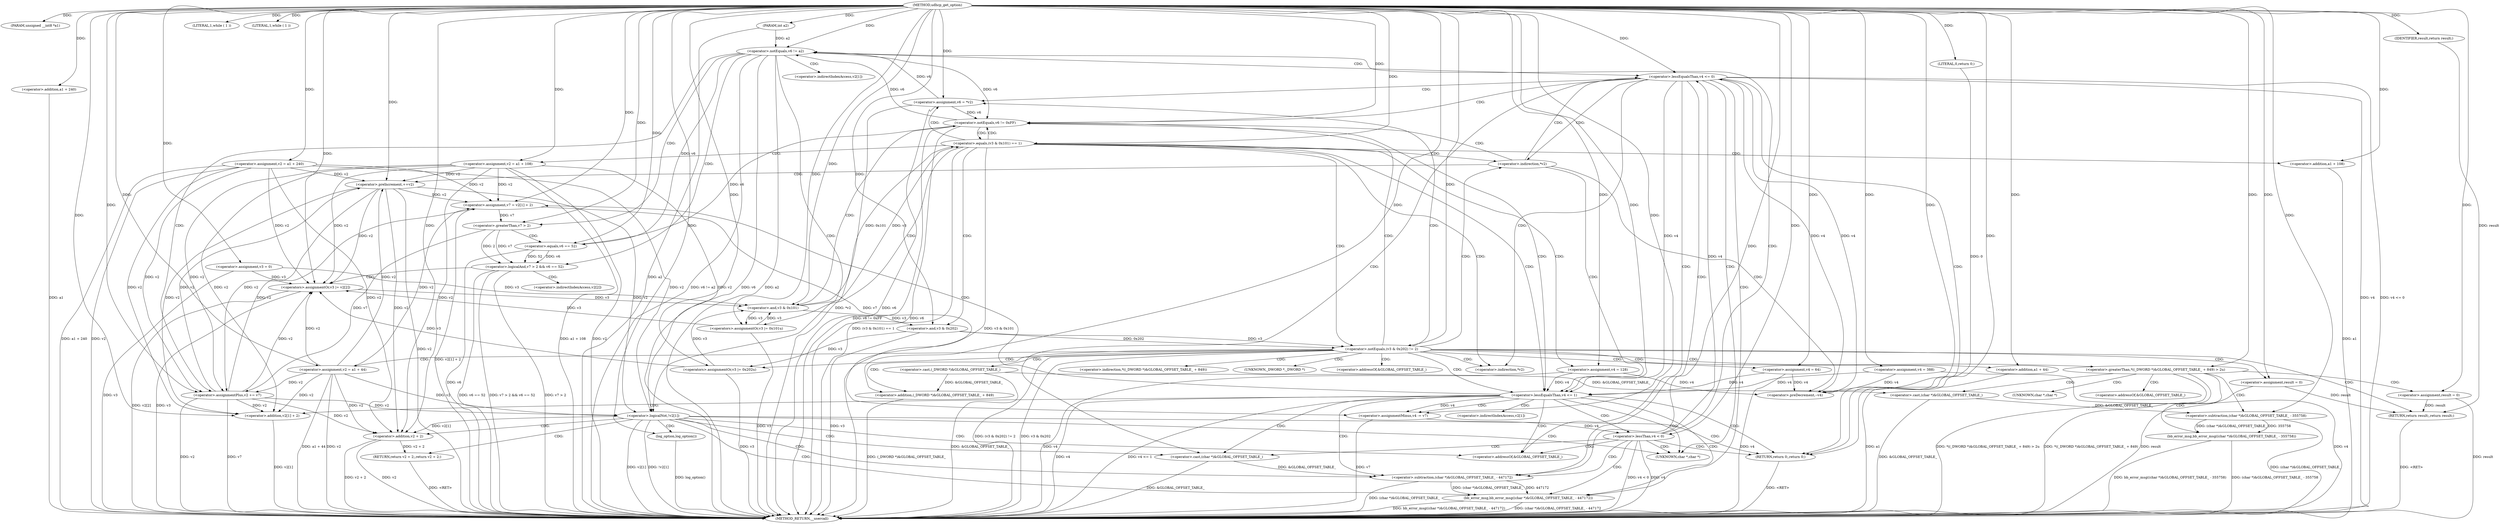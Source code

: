 digraph udhcp_get_option {  
"1000107" [label = "(METHOD,udhcp_get_option)" ]
"1000284" [label = "(METHOD_RETURN,__usercall)" ]
"1000108" [label = "(PARAM,unsigned __int8 *a1)" ]
"1000109" [label = "(PARAM,int a2)" ]
"1000117" [label = "(<operator>.assignment,v2 = a1 + 240)" ]
"1000119" [label = "(<operator>.addition,a1 + 240)" ]
"1000122" [label = "(<operator>.assignment,v3 = 0)" ]
"1000125" [label = "(<operator>.assignment,v4 = 388)" ]
"1000129" [label = "(LITERAL,1,while ( 1 ))" ]
"1000132" [label = "(LITERAL,1,while ( 1 ))" ]
"1000134" [label = "(<operator>.assignment,v6 = *v2)" ]
"1000142" [label = "(<operator>.preDecrement,--v4)" ]
"1000144" [label = "(<operator>.preIncrement,++v2)" ]
"1000148" [label = "(<operator>.lessEqualsThan,v4 <= 0)" ]
"1000153" [label = "(<operator>.notEquals,v6 != 0xFF)" ]
"1000158" [label = "(<operator>.equals,(v3 & 0x101) == 1)" ]
"1000159" [label = "(<operator>.and,v3 & 0x101)" ]
"1000164" [label = "(<operators>.assignmentOr,v3 |= 0x101u)" ]
"1000167" [label = "(<operator>.assignment,v2 = a1 + 108)" ]
"1000169" [label = "(<operator>.addition,a1 + 108)" ]
"1000172" [label = "(<operator>.assignment,v4 = 128)" ]
"1000178" [label = "(<operator>.notEquals,(v3 & 0x202) != 2)" ]
"1000179" [label = "(<operator>.and,v3 & 0x202)" ]
"1000184" [label = "(<operator>.assignment,result = 0)" ]
"1000188" [label = "(<operator>.greaterThan,*((_DWORD *)&GLOBAL_OFFSET_TABLE_ + 849) > 2u)" ]
"1000190" [label = "(<operator>.addition,(_DWORD *)&GLOBAL_OFFSET_TABLE_ + 849)" ]
"1000191" [label = "(<operator>.cast,(_DWORD *)&GLOBAL_OFFSET_TABLE_)" ]
"1000198" [label = "(bb_error_msg,bb_error_msg((char *)&GLOBAL_OFFSET_TABLE_ - 355758))" ]
"1000199" [label = "(<operator>.subtraction,(char *)&GLOBAL_OFFSET_TABLE_ - 355758)" ]
"1000200" [label = "(<operator>.cast,(char *)&GLOBAL_OFFSET_TABLE_)" ]
"1000205" [label = "(<operator>.assignment,result = 0)" ]
"1000208" [label = "(RETURN,return result;,return result;)" ]
"1000209" [label = "(IDENTIFIER,result,return result;)" ]
"1000210" [label = "(<operators>.assignmentOr,v3 |= 0x202u)" ]
"1000213" [label = "(<operator>.assignment,v2 = a1 + 44)" ]
"1000215" [label = "(<operator>.addition,a1 + 44)" ]
"1000218" [label = "(<operator>.assignment,v4 = 64)" ]
"1000222" [label = "(<operator>.lessEqualsThan,v4 <= 1)" ]
"1000226" [label = "(<operator>.assignment,v7 = v2[1] + 2)" ]
"1000228" [label = "(<operator>.addition,v2[1] + 2)" ]
"1000233" [label = "(<operator>.assignmentMinus,v4 -= v7)" ]
"1000237" [label = "(<operator>.lessThan,v4 < 0)" ]
"1000242" [label = "(<operator>.notEquals,v6 != a2)" ]
"1000247" [label = "(<operator>.logicalAnd,v7 > 2 && v6 == 52)" ]
"1000248" [label = "(<operator>.greaterThan,v7 > 2)" ]
"1000251" [label = "(<operator>.equals,v6 == 52)" ]
"1000254" [label = "(<operators>.assignmentOr,v3 |= v2[2])" ]
"1000259" [label = "(<operator>.assignmentPlus,v2 += v7)" ]
"1000264" [label = "(<operator>.logicalNot,!v2[1])" ]
"1000270" [label = "(bb_error_msg,bb_error_msg((char *)&GLOBAL_OFFSET_TABLE_ - 447172))" ]
"1000271" [label = "(<operator>.subtraction,(char *)&GLOBAL_OFFSET_TABLE_ - 447172)" ]
"1000272" [label = "(<operator>.cast,(char *)&GLOBAL_OFFSET_TABLE_)" ]
"1000277" [label = "(RETURN,return 0;,return 0;)" ]
"1000278" [label = "(LITERAL,0,return 0;)" ]
"1000279" [label = "(log_option,log_option())" ]
"1000280" [label = "(RETURN,return v2 + 2;,return v2 + 2;)" ]
"1000281" [label = "(<operator>.addition,v2 + 2)" ]
"1000136" [label = "(<operator>.indirection,*v2)" ]
"1000139" [label = "(<operator>.indirection,*v2)" ]
"1000189" [label = "(<operator>.indirection,*((_DWORD *)&GLOBAL_OFFSET_TABLE_ + 849))" ]
"1000192" [label = "(UNKNOWN,_DWORD *,_DWORD *)" ]
"1000193" [label = "(<operator>.addressOf,&GLOBAL_OFFSET_TABLE_)" ]
"1000201" [label = "(UNKNOWN,char *,char *)" ]
"1000202" [label = "(<operator>.addressOf,&GLOBAL_OFFSET_TABLE_)" ]
"1000229" [label = "(<operator>.indirectIndexAccess,v2[1])" ]
"1000256" [label = "(<operator>.indirectIndexAccess,v2[2])" ]
"1000265" [label = "(<operator>.indirectIndexAccess,v2[1])" ]
"1000273" [label = "(UNKNOWN,char *,char *)" ]
"1000274" [label = "(<operator>.addressOf,&GLOBAL_OFFSET_TABLE_)" ]
  "1000280" -> "1000284"  [ label = "DDG: <RET>"] 
  "1000228" -> "1000284"  [ label = "DDG: v2[1]"] 
  "1000198" -> "1000284"  [ label = "DDG: bb_error_msg((char *)&GLOBAL_OFFSET_TABLE_ - 355758)"] 
  "1000188" -> "1000284"  [ label = "DDG: *((_DWORD *)&GLOBAL_OFFSET_TABLE_ + 849) > 2u"] 
  "1000205" -> "1000284"  [ label = "DDG: result"] 
  "1000226" -> "1000284"  [ label = "DDG: v2[1] + 2"] 
  "1000247" -> "1000284"  [ label = "DDG: v6 == 52"] 
  "1000259" -> "1000284"  [ label = "DDG: v2"] 
  "1000134" -> "1000284"  [ label = "DDG: *v2"] 
  "1000242" -> "1000284"  [ label = "DDG: v6"] 
  "1000199" -> "1000284"  [ label = "DDG: (char *)&GLOBAL_OFFSET_TABLE_"] 
  "1000190" -> "1000284"  [ label = "DDG: (_DWORD *)&GLOBAL_OFFSET_TABLE_"] 
  "1000198" -> "1000284"  [ label = "DDG: (char *)&GLOBAL_OFFSET_TABLE_ - 355758"] 
  "1000119" -> "1000284"  [ label = "DDG: a1"] 
  "1000109" -> "1000284"  [ label = "DDG: a2"] 
  "1000222" -> "1000284"  [ label = "DDG: v4"] 
  "1000188" -> "1000284"  [ label = "DDG: *((_DWORD *)&GLOBAL_OFFSET_TABLE_ + 849)"] 
  "1000242" -> "1000284"  [ label = "DDG: a2"] 
  "1000117" -> "1000284"  [ label = "DDG: v2"] 
  "1000264" -> "1000284"  [ label = "DDG: v2[1]"] 
  "1000178" -> "1000284"  [ label = "DDG: (v3 & 0x202) != 2"] 
  "1000210" -> "1000284"  [ label = "DDG: v3"] 
  "1000254" -> "1000284"  [ label = "DDG: v2[2]"] 
  "1000271" -> "1000284"  [ label = "DDG: (char *)&GLOBAL_OFFSET_TABLE_"] 
  "1000272" -> "1000284"  [ label = "DDG: &GLOBAL_OFFSET_TABLE_"] 
  "1000213" -> "1000284"  [ label = "DDG: v2"] 
  "1000117" -> "1000284"  [ label = "DDG: a1 + 240"] 
  "1000270" -> "1000284"  [ label = "DDG: bb_error_msg((char *)&GLOBAL_OFFSET_TABLE_ - 447172)"] 
  "1000153" -> "1000284"  [ label = "DDG: v6 != 0xFF"] 
  "1000148" -> "1000284"  [ label = "DDG: v4"] 
  "1000179" -> "1000284"  [ label = "DDG: v3"] 
  "1000148" -> "1000284"  [ label = "DDG: v4 <= 0"] 
  "1000281" -> "1000284"  [ label = "DDG: v2"] 
  "1000158" -> "1000284"  [ label = "DDG: (v3 & 0x101) == 1"] 
  "1000247" -> "1000284"  [ label = "DDG: v7 > 2 && v6 == 52"] 
  "1000213" -> "1000284"  [ label = "DDG: a1 + 44"] 
  "1000237" -> "1000284"  [ label = "DDG: v4 < 0"] 
  "1000270" -> "1000284"  [ label = "DDG: (char *)&GLOBAL_OFFSET_TABLE_ - 447172"] 
  "1000158" -> "1000284"  [ label = "DDG: v3 & 0x101"] 
  "1000254" -> "1000284"  [ label = "DDG: v3"] 
  "1000184" -> "1000284"  [ label = "DDG: result"] 
  "1000222" -> "1000284"  [ label = "DDG: v4 <= 1"] 
  "1000191" -> "1000284"  [ label = "DDG: &GLOBAL_OFFSET_TABLE_"] 
  "1000279" -> "1000284"  [ label = "DDG: log_option()"] 
  "1000259" -> "1000284"  [ label = "DDG: v7"] 
  "1000247" -> "1000284"  [ label = "DDG: v7 > 2"] 
  "1000251" -> "1000284"  [ label = "DDG: v6"] 
  "1000169" -> "1000284"  [ label = "DDG: a1"] 
  "1000281" -> "1000284"  [ label = "DDG: v2 + 2"] 
  "1000134" -> "1000284"  [ label = "DDG: v6"] 
  "1000125" -> "1000284"  [ label = "DDG: v4"] 
  "1000242" -> "1000284"  [ label = "DDG: v6 != a2"] 
  "1000178" -> "1000284"  [ label = "DDG: v3 & 0x202"] 
  "1000167" -> "1000284"  [ label = "DDG: a1 + 108"] 
  "1000264" -> "1000284"  [ label = "DDG: !v2[1]"] 
  "1000144" -> "1000284"  [ label = "DDG: v2"] 
  "1000215" -> "1000284"  [ label = "DDG: a1"] 
  "1000172" -> "1000284"  [ label = "DDG: v4"] 
  "1000237" -> "1000284"  [ label = "DDG: v4"] 
  "1000200" -> "1000284"  [ label = "DDG: &GLOBAL_OFFSET_TABLE_"] 
  "1000153" -> "1000284"  [ label = "DDG: v6"] 
  "1000122" -> "1000284"  [ label = "DDG: v3"] 
  "1000167" -> "1000284"  [ label = "DDG: v2"] 
  "1000164" -> "1000284"  [ label = "DDG: v3"] 
  "1000233" -> "1000284"  [ label = "DDG: v7"] 
  "1000218" -> "1000284"  [ label = "DDG: v4"] 
  "1000208" -> "1000284"  [ label = "DDG: <RET>"] 
  "1000277" -> "1000284"  [ label = "DDG: <RET>"] 
  "1000107" -> "1000108"  [ label = "DDG: "] 
  "1000107" -> "1000109"  [ label = "DDG: "] 
  "1000107" -> "1000117"  [ label = "DDG: "] 
  "1000107" -> "1000119"  [ label = "DDG: "] 
  "1000107" -> "1000122"  [ label = "DDG: "] 
  "1000107" -> "1000125"  [ label = "DDG: "] 
  "1000107" -> "1000129"  [ label = "DDG: "] 
  "1000107" -> "1000132"  [ label = "DDG: "] 
  "1000107" -> "1000134"  [ label = "DDG: "] 
  "1000148" -> "1000142"  [ label = "DDG: v4"] 
  "1000125" -> "1000142"  [ label = "DDG: v4"] 
  "1000172" -> "1000142"  [ label = "DDG: v4"] 
  "1000218" -> "1000142"  [ label = "DDG: v4"] 
  "1000107" -> "1000142"  [ label = "DDG: "] 
  "1000259" -> "1000144"  [ label = "DDG: v2"] 
  "1000117" -> "1000144"  [ label = "DDG: v2"] 
  "1000213" -> "1000144"  [ label = "DDG: v2"] 
  "1000167" -> "1000144"  [ label = "DDG: v2"] 
  "1000107" -> "1000144"  [ label = "DDG: "] 
  "1000142" -> "1000148"  [ label = "DDG: v4"] 
  "1000237" -> "1000148"  [ label = "DDG: v4"] 
  "1000107" -> "1000148"  [ label = "DDG: "] 
  "1000242" -> "1000153"  [ label = "DDG: v6"] 
  "1000251" -> "1000153"  [ label = "DDG: v6"] 
  "1000134" -> "1000153"  [ label = "DDG: v6"] 
  "1000107" -> "1000153"  [ label = "DDG: "] 
  "1000159" -> "1000158"  [ label = "DDG: v3"] 
  "1000159" -> "1000158"  [ label = "DDG: 0x101"] 
  "1000210" -> "1000159"  [ label = "DDG: v3"] 
  "1000254" -> "1000159"  [ label = "DDG: v3"] 
  "1000122" -> "1000159"  [ label = "DDG: v3"] 
  "1000164" -> "1000159"  [ label = "DDG: v3"] 
  "1000107" -> "1000159"  [ label = "DDG: "] 
  "1000107" -> "1000158"  [ label = "DDG: "] 
  "1000107" -> "1000164"  [ label = "DDG: "] 
  "1000159" -> "1000164"  [ label = "DDG: v3"] 
  "1000107" -> "1000167"  [ label = "DDG: "] 
  "1000107" -> "1000169"  [ label = "DDG: "] 
  "1000107" -> "1000172"  [ label = "DDG: "] 
  "1000179" -> "1000178"  [ label = "DDG: v3"] 
  "1000179" -> "1000178"  [ label = "DDG: 0x202"] 
  "1000159" -> "1000179"  [ label = "DDG: v3"] 
  "1000107" -> "1000179"  [ label = "DDG: "] 
  "1000107" -> "1000178"  [ label = "DDG: "] 
  "1000107" -> "1000184"  [ label = "DDG: "] 
  "1000191" -> "1000190"  [ label = "DDG: &GLOBAL_OFFSET_TABLE_"] 
  "1000107" -> "1000190"  [ label = "DDG: "] 
  "1000107" -> "1000188"  [ label = "DDG: "] 
  "1000199" -> "1000198"  [ label = "DDG: (char *)&GLOBAL_OFFSET_TABLE_"] 
  "1000199" -> "1000198"  [ label = "DDG: 355758"] 
  "1000200" -> "1000199"  [ label = "DDG: &GLOBAL_OFFSET_TABLE_"] 
  "1000191" -> "1000200"  [ label = "DDG: &GLOBAL_OFFSET_TABLE_"] 
  "1000107" -> "1000199"  [ label = "DDG: "] 
  "1000107" -> "1000205"  [ label = "DDG: "] 
  "1000209" -> "1000208"  [ label = "DDG: result"] 
  "1000184" -> "1000208"  [ label = "DDG: result"] 
  "1000205" -> "1000208"  [ label = "DDG: result"] 
  "1000107" -> "1000209"  [ label = "DDG: "] 
  "1000107" -> "1000210"  [ label = "DDG: "] 
  "1000179" -> "1000210"  [ label = "DDG: v3"] 
  "1000107" -> "1000213"  [ label = "DDG: "] 
  "1000107" -> "1000215"  [ label = "DDG: "] 
  "1000107" -> "1000218"  [ label = "DDG: "] 
  "1000148" -> "1000222"  [ label = "DDG: v4"] 
  "1000125" -> "1000222"  [ label = "DDG: v4"] 
  "1000172" -> "1000222"  [ label = "DDG: v4"] 
  "1000218" -> "1000222"  [ label = "DDG: v4"] 
  "1000107" -> "1000222"  [ label = "DDG: "] 
  "1000259" -> "1000226"  [ label = "DDG: v2"] 
  "1000117" -> "1000226"  [ label = "DDG: v2"] 
  "1000213" -> "1000226"  [ label = "DDG: v2"] 
  "1000144" -> "1000226"  [ label = "DDG: v2"] 
  "1000167" -> "1000226"  [ label = "DDG: v2"] 
  "1000107" -> "1000226"  [ label = "DDG: "] 
  "1000259" -> "1000228"  [ label = "DDG: v2"] 
  "1000117" -> "1000228"  [ label = "DDG: v2"] 
  "1000213" -> "1000228"  [ label = "DDG: v2"] 
  "1000144" -> "1000228"  [ label = "DDG: v2"] 
  "1000167" -> "1000228"  [ label = "DDG: v2"] 
  "1000107" -> "1000228"  [ label = "DDG: "] 
  "1000226" -> "1000233"  [ label = "DDG: v7"] 
  "1000107" -> "1000233"  [ label = "DDG: "] 
  "1000222" -> "1000233"  [ label = "DDG: v4"] 
  "1000233" -> "1000237"  [ label = "DDG: v4"] 
  "1000107" -> "1000237"  [ label = "DDG: "] 
  "1000134" -> "1000242"  [ label = "DDG: v6"] 
  "1000153" -> "1000242"  [ label = "DDG: v6"] 
  "1000107" -> "1000242"  [ label = "DDG: "] 
  "1000109" -> "1000242"  [ label = "DDG: a2"] 
  "1000248" -> "1000247"  [ label = "DDG: v7"] 
  "1000248" -> "1000247"  [ label = "DDG: 2"] 
  "1000107" -> "1000248"  [ label = "DDG: "] 
  "1000226" -> "1000248"  [ label = "DDG: v7"] 
  "1000251" -> "1000247"  [ label = "DDG: v6"] 
  "1000251" -> "1000247"  [ label = "DDG: 52"] 
  "1000242" -> "1000251"  [ label = "DDG: v6"] 
  "1000107" -> "1000251"  [ label = "DDG: "] 
  "1000259" -> "1000254"  [ label = "DDG: v2"] 
  "1000117" -> "1000254"  [ label = "DDG: v2"] 
  "1000213" -> "1000254"  [ label = "DDG: v2"] 
  "1000144" -> "1000254"  [ label = "DDG: v2"] 
  "1000167" -> "1000254"  [ label = "DDG: v2"] 
  "1000210" -> "1000254"  [ label = "DDG: v3"] 
  "1000122" -> "1000254"  [ label = "DDG: v3"] 
  "1000164" -> "1000254"  [ label = "DDG: v3"] 
  "1000107" -> "1000254"  [ label = "DDG: "] 
  "1000248" -> "1000259"  [ label = "DDG: v7"] 
  "1000107" -> "1000259"  [ label = "DDG: "] 
  "1000117" -> "1000259"  [ label = "DDG: v2"] 
  "1000213" -> "1000259"  [ label = "DDG: v2"] 
  "1000144" -> "1000259"  [ label = "DDG: v2"] 
  "1000167" -> "1000259"  [ label = "DDG: v2"] 
  "1000259" -> "1000264"  [ label = "DDG: v2"] 
  "1000117" -> "1000264"  [ label = "DDG: v2"] 
  "1000213" -> "1000264"  [ label = "DDG: v2"] 
  "1000144" -> "1000264"  [ label = "DDG: v2"] 
  "1000167" -> "1000264"  [ label = "DDG: v2"] 
  "1000271" -> "1000270"  [ label = "DDG: (char *)&GLOBAL_OFFSET_TABLE_"] 
  "1000271" -> "1000270"  [ label = "DDG: 447172"] 
  "1000272" -> "1000271"  [ label = "DDG: &GLOBAL_OFFSET_TABLE_"] 
  "1000107" -> "1000271"  [ label = "DDG: "] 
  "1000278" -> "1000277"  [ label = "DDG: 0"] 
  "1000107" -> "1000277"  [ label = "DDG: "] 
  "1000107" -> "1000278"  [ label = "DDG: "] 
  "1000107" -> "1000279"  [ label = "DDG: "] 
  "1000281" -> "1000280"  [ label = "DDG: v2 + 2"] 
  "1000259" -> "1000281"  [ label = "DDG: v2"] 
  "1000213" -> "1000281"  [ label = "DDG: v2"] 
  "1000144" -> "1000281"  [ label = "DDG: v2"] 
  "1000167" -> "1000281"  [ label = "DDG: v2"] 
  "1000117" -> "1000281"  [ label = "DDG: v2"] 
  "1000264" -> "1000281"  [ label = "DDG: v2[1]"] 
  "1000107" -> "1000281"  [ label = "DDG: "] 
  "1000139" -> "1000144"  [ label = "CDG: "] 
  "1000139" -> "1000142"  [ label = "CDG: "] 
  "1000139" -> "1000148"  [ label = "CDG: "] 
  "1000139" -> "1000222"  [ label = "CDG: "] 
  "1000139" -> "1000153"  [ label = "CDG: "] 
  "1000148" -> "1000272"  [ label = "CDG: "] 
  "1000148" -> "1000271"  [ label = "CDG: "] 
  "1000148" -> "1000270"  [ label = "CDG: "] 
  "1000148" -> "1000277"  [ label = "CDG: "] 
  "1000148" -> "1000274"  [ label = "CDG: "] 
  "1000148" -> "1000273"  [ label = "CDG: "] 
  "1000148" -> "1000139"  [ label = "CDG: "] 
  "1000148" -> "1000136"  [ label = "CDG: "] 
  "1000148" -> "1000134"  [ label = "CDG: "] 
  "1000148" -> "1000153"  [ label = "CDG: "] 
  "1000153" -> "1000222"  [ label = "CDG: "] 
  "1000153" -> "1000159"  [ label = "CDG: "] 
  "1000153" -> "1000158"  [ label = "CDG: "] 
  "1000158" -> "1000172"  [ label = "CDG: "] 
  "1000158" -> "1000169"  [ label = "CDG: "] 
  "1000158" -> "1000167"  [ label = "CDG: "] 
  "1000158" -> "1000164"  [ label = "CDG: "] 
  "1000158" -> "1000179"  [ label = "CDG: "] 
  "1000158" -> "1000178"  [ label = "CDG: "] 
  "1000158" -> "1000222"  [ label = "CDG: "] 
  "1000158" -> "1000139"  [ label = "CDG: "] 
  "1000158" -> "1000136"  [ label = "CDG: "] 
  "1000158" -> "1000134"  [ label = "CDG: "] 
  "1000158" -> "1000153"  [ label = "CDG: "] 
  "1000178" -> "1000192"  [ label = "CDG: "] 
  "1000178" -> "1000191"  [ label = "CDG: "] 
  "1000178" -> "1000190"  [ label = "CDG: "] 
  "1000178" -> "1000189"  [ label = "CDG: "] 
  "1000178" -> "1000188"  [ label = "CDG: "] 
  "1000178" -> "1000184"  [ label = "CDG: "] 
  "1000178" -> "1000208"  [ label = "CDG: "] 
  "1000178" -> "1000193"  [ label = "CDG: "] 
  "1000178" -> "1000218"  [ label = "CDG: "] 
  "1000178" -> "1000215"  [ label = "CDG: "] 
  "1000178" -> "1000213"  [ label = "CDG: "] 
  "1000178" -> "1000210"  [ label = "CDG: "] 
  "1000178" -> "1000222"  [ label = "CDG: "] 
  "1000178" -> "1000139"  [ label = "CDG: "] 
  "1000178" -> "1000136"  [ label = "CDG: "] 
  "1000178" -> "1000134"  [ label = "CDG: "] 
  "1000178" -> "1000153"  [ label = "CDG: "] 
  "1000188" -> "1000205"  [ label = "CDG: "] 
  "1000188" -> "1000202"  [ label = "CDG: "] 
  "1000188" -> "1000201"  [ label = "CDG: "] 
  "1000188" -> "1000200"  [ label = "CDG: "] 
  "1000188" -> "1000199"  [ label = "CDG: "] 
  "1000188" -> "1000198"  [ label = "CDG: "] 
  "1000222" -> "1000237"  [ label = "CDG: "] 
  "1000222" -> "1000233"  [ label = "CDG: "] 
  "1000222" -> "1000229"  [ label = "CDG: "] 
  "1000222" -> "1000228"  [ label = "CDG: "] 
  "1000222" -> "1000226"  [ label = "CDG: "] 
  "1000222" -> "1000272"  [ label = "CDG: "] 
  "1000222" -> "1000271"  [ label = "CDG: "] 
  "1000222" -> "1000270"  [ label = "CDG: "] 
  "1000222" -> "1000277"  [ label = "CDG: "] 
  "1000222" -> "1000274"  [ label = "CDG: "] 
  "1000222" -> "1000273"  [ label = "CDG: "] 
  "1000237" -> "1000242"  [ label = "CDG: "] 
  "1000237" -> "1000272"  [ label = "CDG: "] 
  "1000237" -> "1000271"  [ label = "CDG: "] 
  "1000237" -> "1000270"  [ label = "CDG: "] 
  "1000237" -> "1000277"  [ label = "CDG: "] 
  "1000237" -> "1000274"  [ label = "CDG: "] 
  "1000237" -> "1000273"  [ label = "CDG: "] 
  "1000242" -> "1000248"  [ label = "CDG: "] 
  "1000242" -> "1000247"  [ label = "CDG: "] 
  "1000242" -> "1000265"  [ label = "CDG: "] 
  "1000242" -> "1000264"  [ label = "CDG: "] 
  "1000242" -> "1000259"  [ label = "CDG: "] 
  "1000242" -> "1000148"  [ label = "CDG: "] 
  "1000247" -> "1000256"  [ label = "CDG: "] 
  "1000247" -> "1000254"  [ label = "CDG: "] 
  "1000248" -> "1000251"  [ label = "CDG: "] 
  "1000264" -> "1000272"  [ label = "CDG: "] 
  "1000264" -> "1000271"  [ label = "CDG: "] 
  "1000264" -> "1000270"  [ label = "CDG: "] 
  "1000264" -> "1000281"  [ label = "CDG: "] 
  "1000264" -> "1000280"  [ label = "CDG: "] 
  "1000264" -> "1000279"  [ label = "CDG: "] 
  "1000264" -> "1000277"  [ label = "CDG: "] 
  "1000264" -> "1000274"  [ label = "CDG: "] 
  "1000264" -> "1000273"  [ label = "CDG: "] 
}

